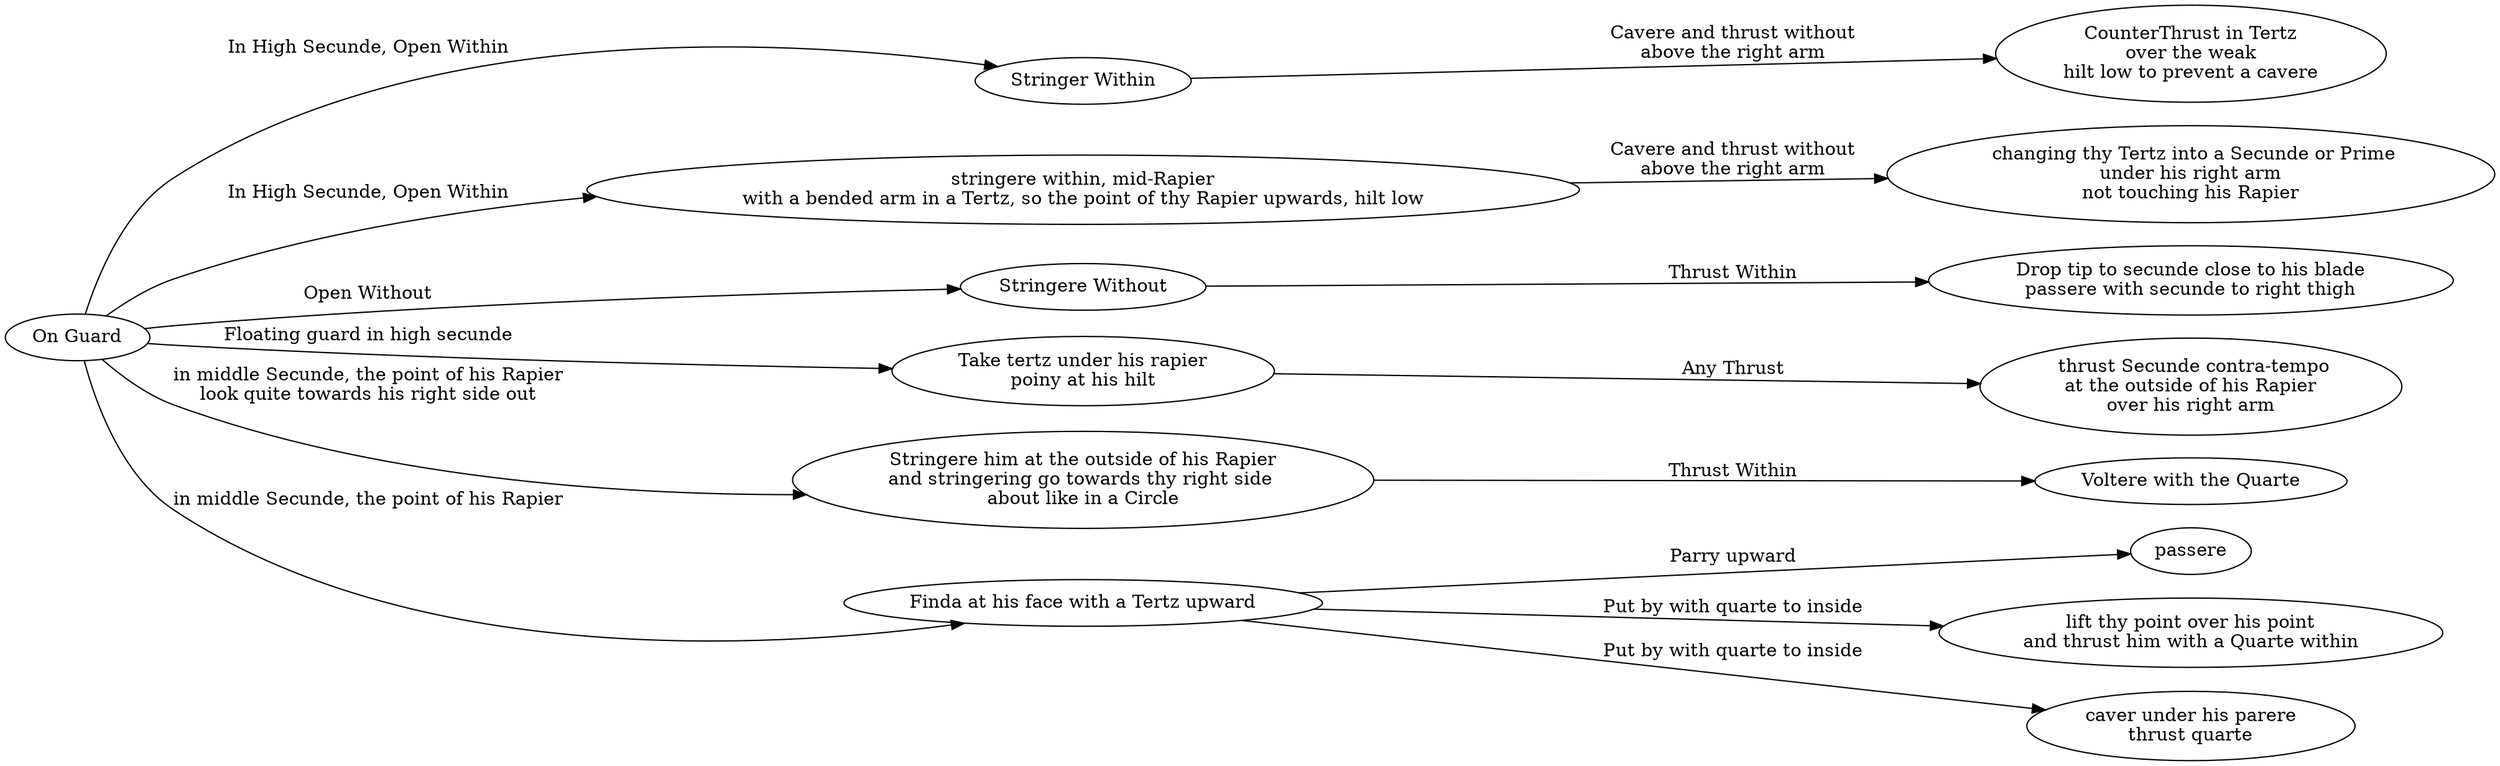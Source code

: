 digraph pallas_armata_flowchart {

	rankdir=LR;

onGuard [label="On Guard"]      // Starting position
stringerWithin [label="Stringer Within"]  // node E
counterThrust [label="CounterThrust in Tertz\nover the weak\nhilt low to prevent a cavere"]  // node E

onGuard->stringerWithin [label="In High Secunde, Open Within"]
stringerWithin->counterThrust [label="Cavere and thrust without\nabove the right arm"]

stringerTertz [label="stringere within, mid-Rapier\nwith a bended arm in a Tertz, so the point of thy Rapier upwards, hilt low"];
thrustUnder [label=" changing thy Tertz into a Secunde or Prime\nunder his right arm\nnot touching his Rapier"]

onGuard->stringerTertz [label="In High Secunde, Open Within"]
stringerTertz->thrustUnder [label="Cavere and thrust without\nabove the right arm"]

stringereWithout [label="Stringere Without"]
passereSecunde [label="Drop tip to secunde close to his blade\npassere with secunde to right thigh"]

onGuard->stringereWithout [label="Open Without"]
stringereWithout->passereSecunde [label="Thrust Within"]

tertzToHilt [label="Take tertz under his rapier\npoiny at his hilt"]
thrustSecunde [label=" thrust Secunde contra-tempo\nat the outside of his Rapier\nover his right arm"]

onGuard->tertzToHilt [label="Floating guard in high secunde"]
tertzToHilt->thrustSecunde [label="Any Thrust"]

stringerOutside [label="Stringere him at the outside of his Rapier\nand stringering go towards thy right side \nabout like in a Circle"]
voltere [label="Voltere with the Quarte"]
 
onGuard->stringerOutside [label="in middle Secunde, the point of his Rapier\nlook quite towards his right side out"]
stringerOutside->voltere [label="Thrust Within"]

finda [label = "Finda at his face with a Tertz upward"]
findaPassere [label="passere"]
findaCoupe [label="lift thy point over his point\nand thrust him with a Quarte within"]
findaCavere [label="caver under his parere\nthrust quarte"]

onGuard->finda [label="in middle Secunde, the point of his Rapier"]
finda->findaPassere [label="Parry upward"]
finda->findaCoupe [label="Put by with quarte to inside"]
finda->findaCavere [label="Put by with quarte to inside"]


}
